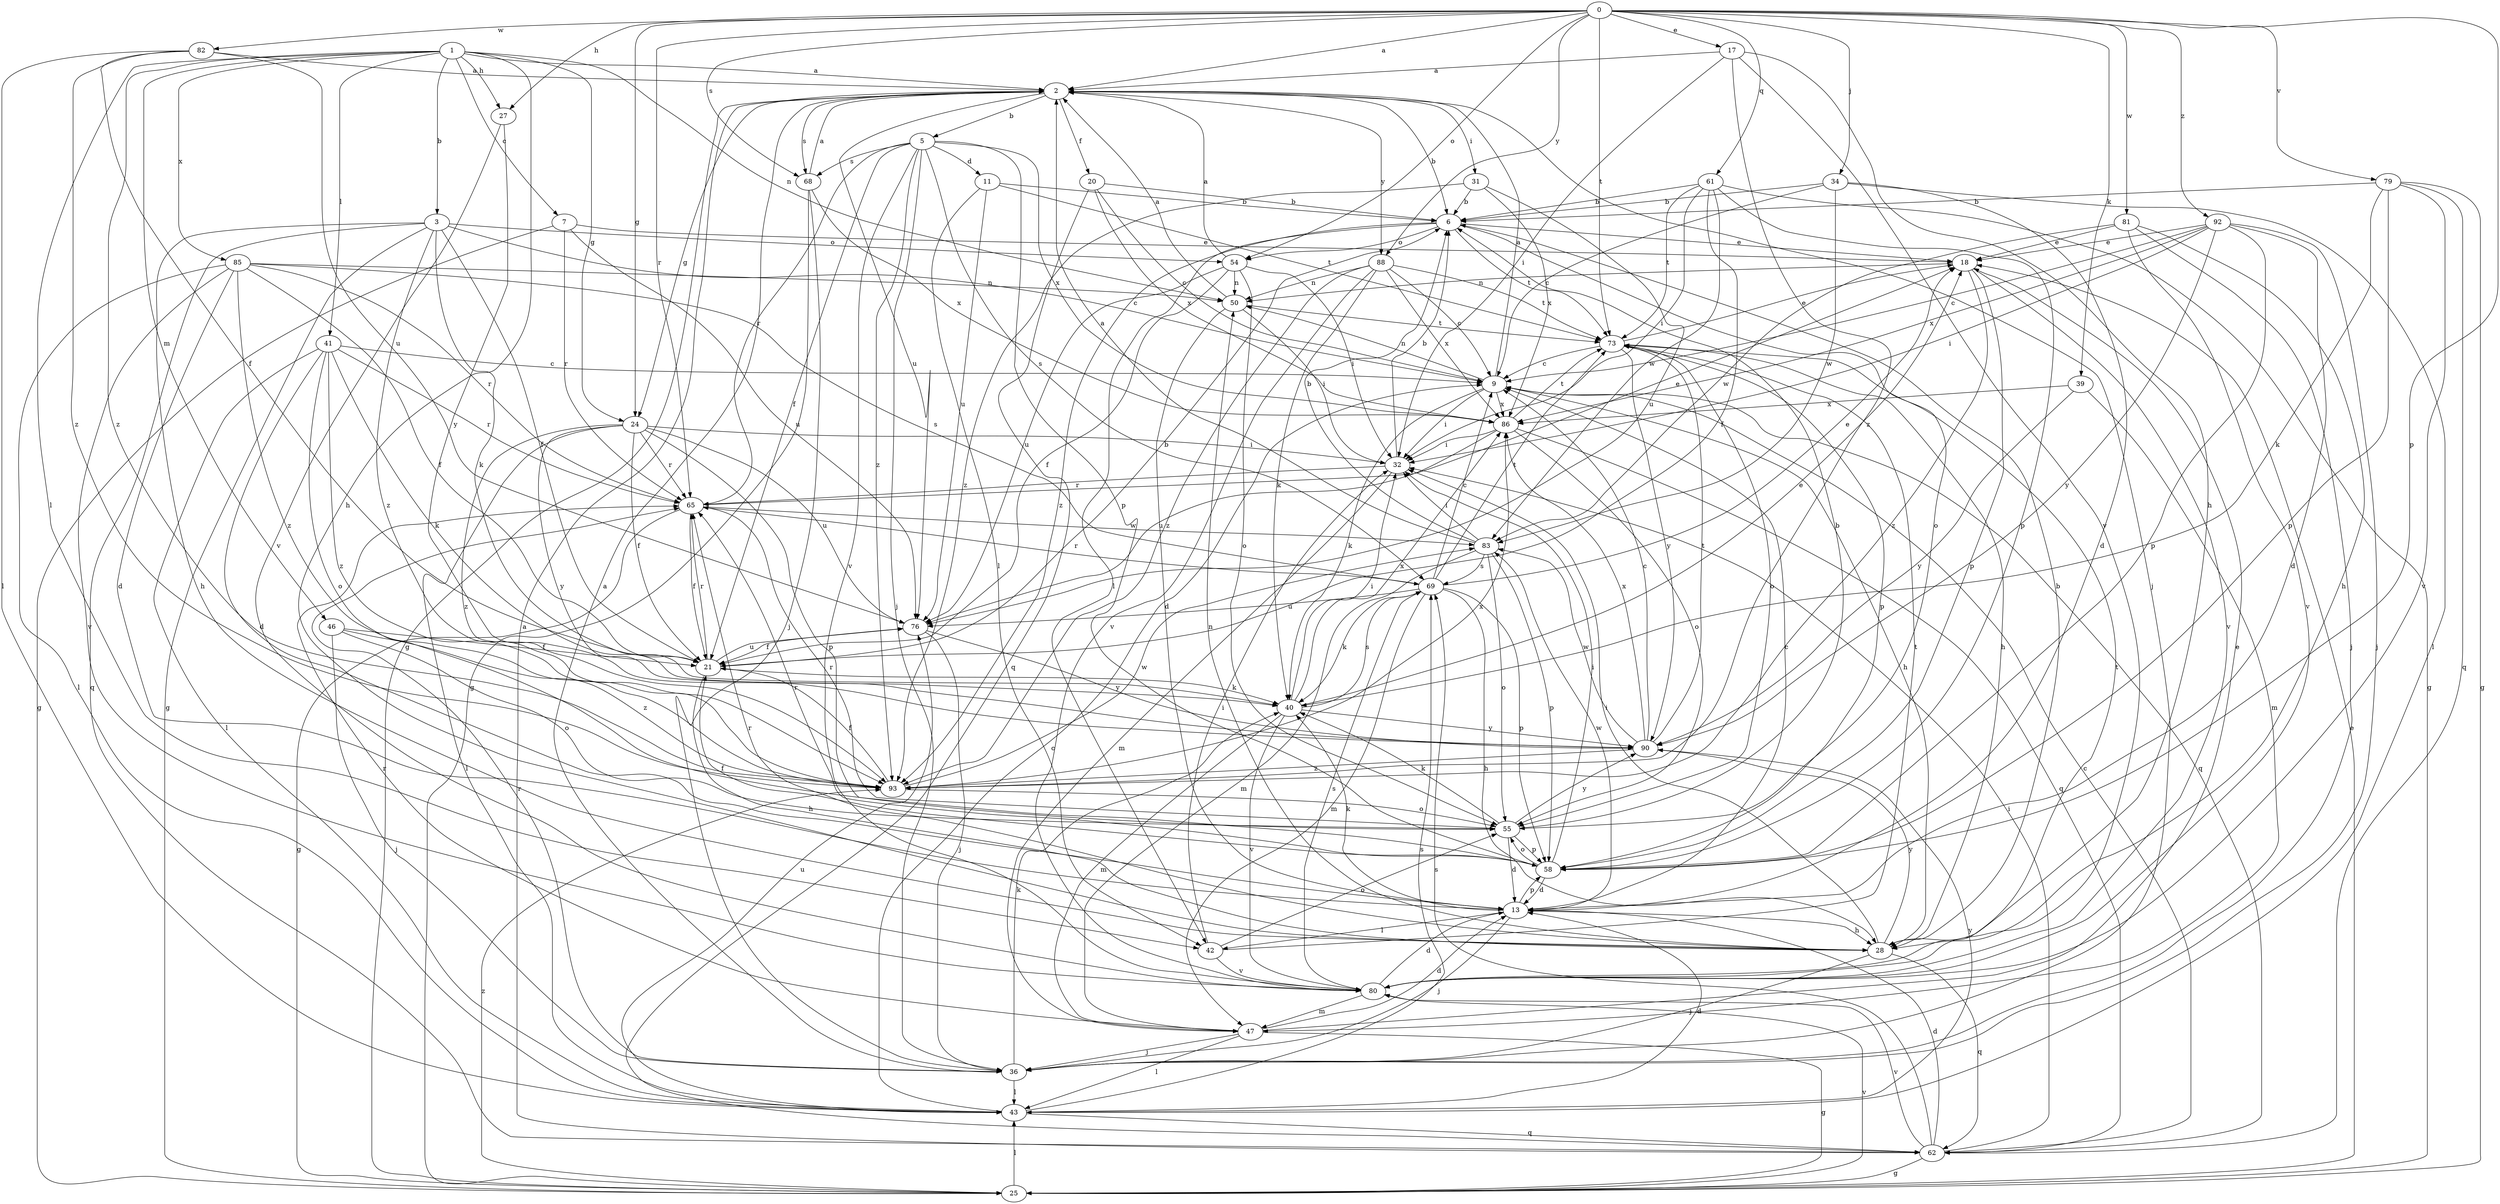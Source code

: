strict digraph  {
0;
1;
2;
3;
5;
6;
7;
9;
11;
13;
17;
18;
20;
21;
24;
25;
27;
28;
31;
32;
34;
36;
39;
40;
41;
42;
43;
46;
47;
50;
54;
55;
58;
61;
62;
65;
68;
69;
73;
76;
79;
80;
81;
82;
83;
85;
86;
88;
90;
92;
93;
0 -> 2  [label=a];
0 -> 17  [label=e];
0 -> 24  [label=g];
0 -> 27  [label=h];
0 -> 34  [label=j];
0 -> 39  [label=k];
0 -> 54  [label=o];
0 -> 58  [label=p];
0 -> 61  [label=q];
0 -> 65  [label=r];
0 -> 68  [label=s];
0 -> 73  [label=t];
0 -> 79  [label=v];
0 -> 81  [label=w];
0 -> 82  [label=w];
0 -> 88  [label=y];
0 -> 92  [label=z];
1 -> 2  [label=a];
1 -> 3  [label=b];
1 -> 7  [label=c];
1 -> 24  [label=g];
1 -> 27  [label=h];
1 -> 28  [label=h];
1 -> 41  [label=l];
1 -> 42  [label=l];
1 -> 46  [label=m];
1 -> 50  [label=n];
1 -> 85  [label=x];
1 -> 93  [label=z];
2 -> 5  [label=b];
2 -> 6  [label=b];
2 -> 20  [label=f];
2 -> 24  [label=g];
2 -> 25  [label=g];
2 -> 31  [label=i];
2 -> 36  [label=j];
2 -> 68  [label=s];
2 -> 76  [label=u];
2 -> 88  [label=y];
3 -> 9  [label=c];
3 -> 21  [label=f];
3 -> 25  [label=g];
3 -> 28  [label=h];
3 -> 40  [label=k];
3 -> 54  [label=o];
3 -> 62  [label=q];
3 -> 93  [label=z];
5 -> 11  [label=d];
5 -> 21  [label=f];
5 -> 36  [label=j];
5 -> 58  [label=p];
5 -> 65  [label=r];
5 -> 68  [label=s];
5 -> 69  [label=s];
5 -> 80  [label=v];
5 -> 86  [label=x];
5 -> 93  [label=z];
6 -> 18  [label=e];
6 -> 42  [label=l];
6 -> 54  [label=o];
6 -> 55  [label=o];
6 -> 73  [label=t];
6 -> 93  [label=z];
7 -> 18  [label=e];
7 -> 25  [label=g];
7 -> 65  [label=r];
7 -> 76  [label=u];
9 -> 2  [label=a];
9 -> 28  [label=h];
9 -> 32  [label=i];
9 -> 40  [label=k];
9 -> 50  [label=n];
9 -> 62  [label=q];
9 -> 86  [label=x];
11 -> 6  [label=b];
11 -> 42  [label=l];
11 -> 73  [label=t];
11 -> 76  [label=u];
13 -> 9  [label=c];
13 -> 28  [label=h];
13 -> 36  [label=j];
13 -> 40  [label=k];
13 -> 42  [label=l];
13 -> 58  [label=p];
13 -> 83  [label=w];
17 -> 2  [label=a];
17 -> 28  [label=h];
17 -> 32  [label=i];
17 -> 80  [label=v];
17 -> 93  [label=z];
18 -> 50  [label=n];
18 -> 58  [label=p];
18 -> 80  [label=v];
18 -> 93  [label=z];
20 -> 6  [label=b];
20 -> 9  [label=c];
20 -> 62  [label=q];
20 -> 86  [label=x];
21 -> 6  [label=b];
21 -> 28  [label=h];
21 -> 40  [label=k];
21 -> 65  [label=r];
21 -> 76  [label=u];
24 -> 21  [label=f];
24 -> 32  [label=i];
24 -> 43  [label=l];
24 -> 58  [label=p];
24 -> 65  [label=r];
24 -> 76  [label=u];
24 -> 90  [label=y];
24 -> 93  [label=z];
25 -> 18  [label=e];
25 -> 43  [label=l];
25 -> 80  [label=v];
25 -> 93  [label=z];
27 -> 80  [label=v];
27 -> 90  [label=y];
28 -> 6  [label=b];
28 -> 32  [label=i];
28 -> 36  [label=j];
28 -> 50  [label=n];
28 -> 62  [label=q];
28 -> 65  [label=r];
28 -> 90  [label=y];
31 -> 6  [label=b];
31 -> 76  [label=u];
31 -> 86  [label=x];
31 -> 93  [label=z];
32 -> 6  [label=b];
32 -> 47  [label=m];
32 -> 65  [label=r];
34 -> 6  [label=b];
34 -> 9  [label=c];
34 -> 13  [label=d];
34 -> 43  [label=l];
34 -> 83  [label=w];
36 -> 2  [label=a];
36 -> 40  [label=k];
36 -> 43  [label=l];
36 -> 65  [label=r];
39 -> 47  [label=m];
39 -> 86  [label=x];
39 -> 90  [label=y];
40 -> 18  [label=e];
40 -> 32  [label=i];
40 -> 47  [label=m];
40 -> 69  [label=s];
40 -> 80  [label=v];
40 -> 86  [label=x];
40 -> 90  [label=y];
41 -> 9  [label=c];
41 -> 13  [label=d];
41 -> 40  [label=k];
41 -> 43  [label=l];
41 -> 55  [label=o];
41 -> 65  [label=r];
41 -> 93  [label=z];
42 -> 32  [label=i];
42 -> 55  [label=o];
42 -> 73  [label=t];
42 -> 80  [label=v];
43 -> 9  [label=c];
43 -> 13  [label=d];
43 -> 62  [label=q];
43 -> 69  [label=s];
43 -> 76  [label=u];
43 -> 90  [label=y];
46 -> 21  [label=f];
46 -> 36  [label=j];
46 -> 55  [label=o];
46 -> 93  [label=z];
47 -> 13  [label=d];
47 -> 18  [label=e];
47 -> 25  [label=g];
47 -> 36  [label=j];
47 -> 43  [label=l];
47 -> 65  [label=r];
50 -> 2  [label=a];
50 -> 13  [label=d];
50 -> 32  [label=i];
50 -> 73  [label=t];
54 -> 2  [label=a];
54 -> 21  [label=f];
54 -> 32  [label=i];
54 -> 50  [label=n];
54 -> 55  [label=o];
54 -> 76  [label=u];
55 -> 6  [label=b];
55 -> 13  [label=d];
55 -> 40  [label=k];
55 -> 58  [label=p];
55 -> 65  [label=r];
55 -> 90  [label=y];
58 -> 13  [label=d];
58 -> 21  [label=f];
58 -> 32  [label=i];
58 -> 55  [label=o];
58 -> 65  [label=r];
61 -> 6  [label=b];
61 -> 21  [label=f];
61 -> 25  [label=g];
61 -> 32  [label=i];
61 -> 58  [label=p];
61 -> 73  [label=t];
61 -> 83  [label=w];
62 -> 2  [label=a];
62 -> 9  [label=c];
62 -> 13  [label=d];
62 -> 25  [label=g];
62 -> 32  [label=i];
62 -> 69  [label=s];
62 -> 80  [label=v];
65 -> 18  [label=e];
65 -> 21  [label=f];
65 -> 25  [label=g];
65 -> 83  [label=w];
68 -> 2  [label=a];
68 -> 25  [label=g];
68 -> 36  [label=j];
68 -> 86  [label=x];
69 -> 9  [label=c];
69 -> 18  [label=e];
69 -> 28  [label=h];
69 -> 40  [label=k];
69 -> 47  [label=m];
69 -> 58  [label=p];
69 -> 65  [label=r];
69 -> 73  [label=t];
69 -> 76  [label=u];
73 -> 9  [label=c];
73 -> 18  [label=e];
73 -> 28  [label=h];
73 -> 55  [label=o];
73 -> 58  [label=p];
73 -> 90  [label=y];
76 -> 21  [label=f];
76 -> 36  [label=j];
76 -> 90  [label=y];
79 -> 6  [label=b];
79 -> 25  [label=g];
79 -> 40  [label=k];
79 -> 58  [label=p];
79 -> 62  [label=q];
79 -> 80  [label=v];
80 -> 13  [label=d];
80 -> 47  [label=m];
80 -> 69  [label=s];
80 -> 73  [label=t];
81 -> 18  [label=e];
81 -> 28  [label=h];
81 -> 36  [label=j];
81 -> 80  [label=v];
81 -> 83  [label=w];
82 -> 2  [label=a];
82 -> 21  [label=f];
82 -> 43  [label=l];
82 -> 76  [label=u];
82 -> 93  [label=z];
83 -> 2  [label=a];
83 -> 6  [label=b];
83 -> 32  [label=i];
83 -> 47  [label=m];
83 -> 55  [label=o];
83 -> 58  [label=p];
83 -> 69  [label=s];
85 -> 13  [label=d];
85 -> 21  [label=f];
85 -> 43  [label=l];
85 -> 50  [label=n];
85 -> 65  [label=r];
85 -> 69  [label=s];
85 -> 80  [label=v];
85 -> 93  [label=z];
86 -> 32  [label=i];
86 -> 55  [label=o];
86 -> 62  [label=q];
86 -> 73  [label=t];
86 -> 76  [label=u];
88 -> 9  [label=c];
88 -> 40  [label=k];
88 -> 50  [label=n];
88 -> 73  [label=t];
88 -> 80  [label=v];
88 -> 86  [label=x];
88 -> 93  [label=z];
90 -> 9  [label=c];
90 -> 73  [label=t];
90 -> 83  [label=w];
90 -> 86  [label=x];
90 -> 93  [label=z];
92 -> 9  [label=c];
92 -> 13  [label=d];
92 -> 18  [label=e];
92 -> 32  [label=i];
92 -> 36  [label=j];
92 -> 58  [label=p];
92 -> 86  [label=x];
92 -> 90  [label=y];
93 -> 21  [label=f];
93 -> 55  [label=o];
93 -> 83  [label=w];
93 -> 86  [label=x];
}
